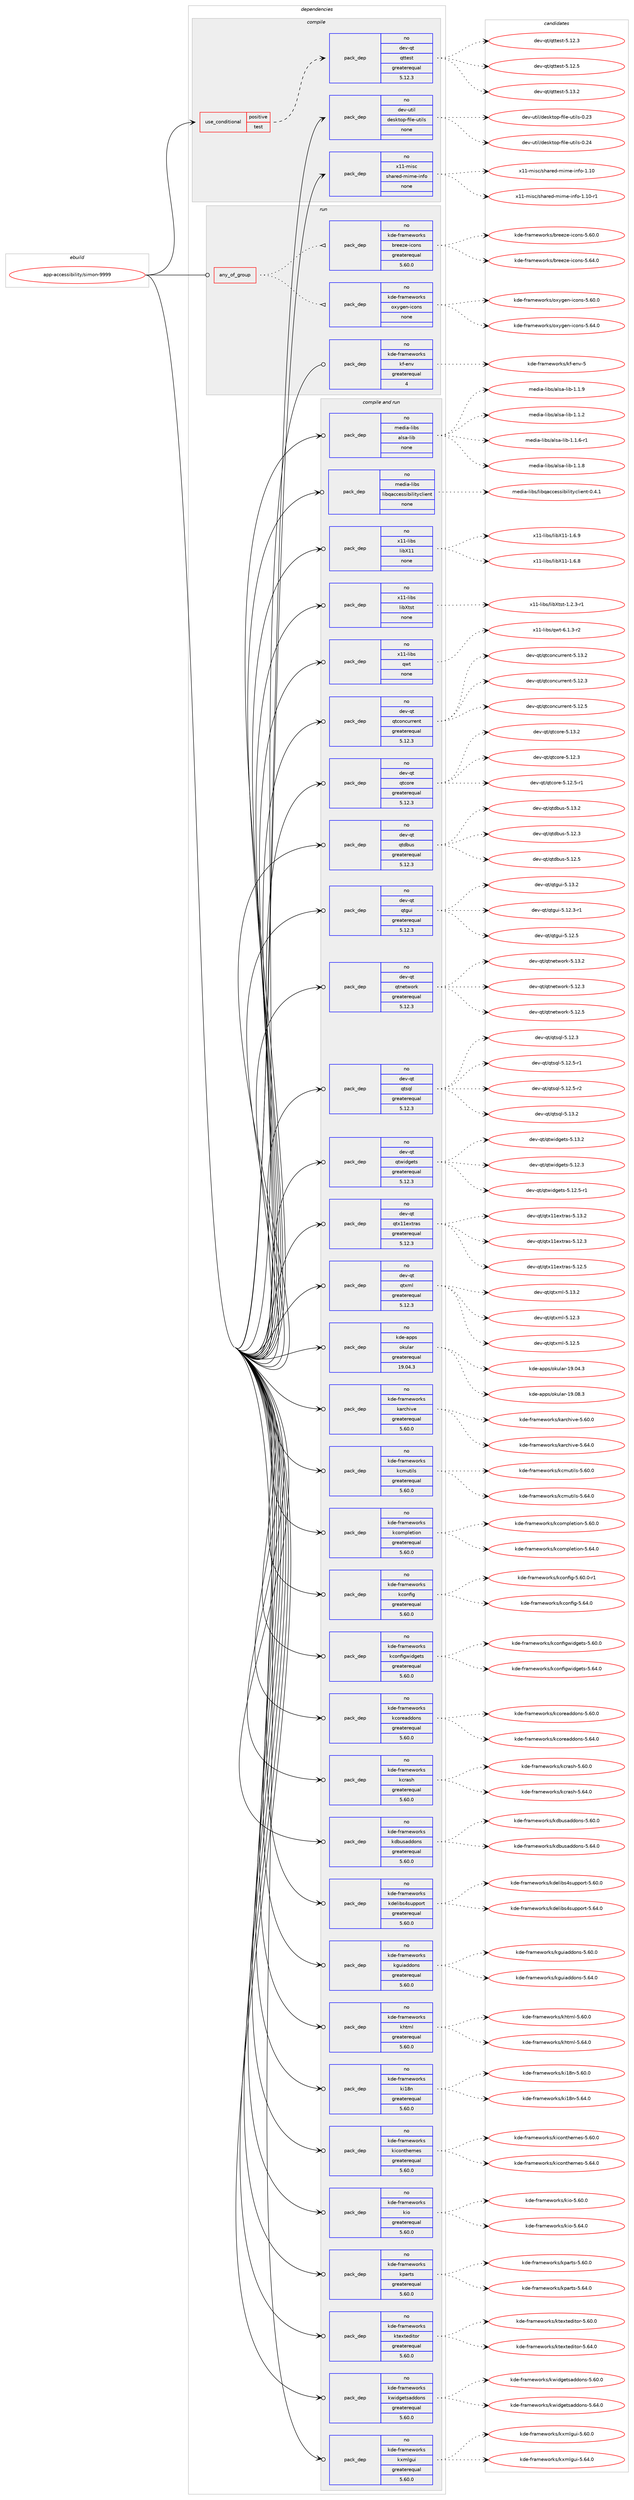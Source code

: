 digraph prolog {

# *************
# Graph options
# *************

newrank=true;
concentrate=true;
compound=true;
graph [rankdir=LR,fontname=Helvetica,fontsize=10,ranksep=1.5];#, ranksep=2.5, nodesep=0.2];
edge  [arrowhead=vee];
node  [fontname=Helvetica,fontsize=10];

# **********
# The ebuild
# **********

subgraph cluster_leftcol {
color=gray;
rank=same;
label=<<i>ebuild</i>>;
id [label="app-accessibility/simon-9999", color=red, width=4, href="../app-accessibility/simon-9999.svg"];
}

# ****************
# The dependencies
# ****************

subgraph cluster_midcol {
color=gray;
label=<<i>dependencies</i>>;
subgraph cluster_compile {
fillcolor="#eeeeee";
style=filled;
label=<<i>compile</i>>;
subgraph cond110609 {
dependency464944 [label=<<TABLE BORDER="0" CELLBORDER="1" CELLSPACING="0" CELLPADDING="4"><TR><TD ROWSPAN="3" CELLPADDING="10">use_conditional</TD></TR><TR><TD>positive</TD></TR><TR><TD>test</TD></TR></TABLE>>, shape=none, color=red];
subgraph pack345883 {
dependency464945 [label=<<TABLE BORDER="0" CELLBORDER="1" CELLSPACING="0" CELLPADDING="4" WIDTH="220"><TR><TD ROWSPAN="6" CELLPADDING="30">pack_dep</TD></TR><TR><TD WIDTH="110">no</TD></TR><TR><TD>dev-qt</TD></TR><TR><TD>qttest</TD></TR><TR><TD>greaterequal</TD></TR><TR><TD>5.12.3</TD></TR></TABLE>>, shape=none, color=blue];
}
dependency464944:e -> dependency464945:w [weight=20,style="dashed",arrowhead="vee"];
}
id:e -> dependency464944:w [weight=20,style="solid",arrowhead="vee"];
subgraph pack345884 {
dependency464946 [label=<<TABLE BORDER="0" CELLBORDER="1" CELLSPACING="0" CELLPADDING="4" WIDTH="220"><TR><TD ROWSPAN="6" CELLPADDING="30">pack_dep</TD></TR><TR><TD WIDTH="110">no</TD></TR><TR><TD>dev-util</TD></TR><TR><TD>desktop-file-utils</TD></TR><TR><TD>none</TD></TR><TR><TD></TD></TR></TABLE>>, shape=none, color=blue];
}
id:e -> dependency464946:w [weight=20,style="solid",arrowhead="vee"];
subgraph pack345885 {
dependency464947 [label=<<TABLE BORDER="0" CELLBORDER="1" CELLSPACING="0" CELLPADDING="4" WIDTH="220"><TR><TD ROWSPAN="6" CELLPADDING="30">pack_dep</TD></TR><TR><TD WIDTH="110">no</TD></TR><TR><TD>x11-misc</TD></TR><TR><TD>shared-mime-info</TD></TR><TR><TD>none</TD></TR><TR><TD></TD></TR></TABLE>>, shape=none, color=blue];
}
id:e -> dependency464947:w [weight=20,style="solid",arrowhead="vee"];
}
subgraph cluster_compileandrun {
fillcolor="#eeeeee";
style=filled;
label=<<i>compile and run</i>>;
subgraph pack345886 {
dependency464948 [label=<<TABLE BORDER="0" CELLBORDER="1" CELLSPACING="0" CELLPADDING="4" WIDTH="220"><TR><TD ROWSPAN="6" CELLPADDING="30">pack_dep</TD></TR><TR><TD WIDTH="110">no</TD></TR><TR><TD>dev-qt</TD></TR><TR><TD>qtconcurrent</TD></TR><TR><TD>greaterequal</TD></TR><TR><TD>5.12.3</TD></TR></TABLE>>, shape=none, color=blue];
}
id:e -> dependency464948:w [weight=20,style="solid",arrowhead="odotvee"];
subgraph pack345887 {
dependency464949 [label=<<TABLE BORDER="0" CELLBORDER="1" CELLSPACING="0" CELLPADDING="4" WIDTH="220"><TR><TD ROWSPAN="6" CELLPADDING="30">pack_dep</TD></TR><TR><TD WIDTH="110">no</TD></TR><TR><TD>dev-qt</TD></TR><TR><TD>qtcore</TD></TR><TR><TD>greaterequal</TD></TR><TR><TD>5.12.3</TD></TR></TABLE>>, shape=none, color=blue];
}
id:e -> dependency464949:w [weight=20,style="solid",arrowhead="odotvee"];
subgraph pack345888 {
dependency464950 [label=<<TABLE BORDER="0" CELLBORDER="1" CELLSPACING="0" CELLPADDING="4" WIDTH="220"><TR><TD ROWSPAN="6" CELLPADDING="30">pack_dep</TD></TR><TR><TD WIDTH="110">no</TD></TR><TR><TD>dev-qt</TD></TR><TR><TD>qtdbus</TD></TR><TR><TD>greaterequal</TD></TR><TR><TD>5.12.3</TD></TR></TABLE>>, shape=none, color=blue];
}
id:e -> dependency464950:w [weight=20,style="solid",arrowhead="odotvee"];
subgraph pack345889 {
dependency464951 [label=<<TABLE BORDER="0" CELLBORDER="1" CELLSPACING="0" CELLPADDING="4" WIDTH="220"><TR><TD ROWSPAN="6" CELLPADDING="30">pack_dep</TD></TR><TR><TD WIDTH="110">no</TD></TR><TR><TD>dev-qt</TD></TR><TR><TD>qtgui</TD></TR><TR><TD>greaterequal</TD></TR><TR><TD>5.12.3</TD></TR></TABLE>>, shape=none, color=blue];
}
id:e -> dependency464951:w [weight=20,style="solid",arrowhead="odotvee"];
subgraph pack345890 {
dependency464952 [label=<<TABLE BORDER="0" CELLBORDER="1" CELLSPACING="0" CELLPADDING="4" WIDTH="220"><TR><TD ROWSPAN="6" CELLPADDING="30">pack_dep</TD></TR><TR><TD WIDTH="110">no</TD></TR><TR><TD>dev-qt</TD></TR><TR><TD>qtnetwork</TD></TR><TR><TD>greaterequal</TD></TR><TR><TD>5.12.3</TD></TR></TABLE>>, shape=none, color=blue];
}
id:e -> dependency464952:w [weight=20,style="solid",arrowhead="odotvee"];
subgraph pack345891 {
dependency464953 [label=<<TABLE BORDER="0" CELLBORDER="1" CELLSPACING="0" CELLPADDING="4" WIDTH="220"><TR><TD ROWSPAN="6" CELLPADDING="30">pack_dep</TD></TR><TR><TD WIDTH="110">no</TD></TR><TR><TD>dev-qt</TD></TR><TR><TD>qtsql</TD></TR><TR><TD>greaterequal</TD></TR><TR><TD>5.12.3</TD></TR></TABLE>>, shape=none, color=blue];
}
id:e -> dependency464953:w [weight=20,style="solid",arrowhead="odotvee"];
subgraph pack345892 {
dependency464954 [label=<<TABLE BORDER="0" CELLBORDER="1" CELLSPACING="0" CELLPADDING="4" WIDTH="220"><TR><TD ROWSPAN="6" CELLPADDING="30">pack_dep</TD></TR><TR><TD WIDTH="110">no</TD></TR><TR><TD>dev-qt</TD></TR><TR><TD>qtwidgets</TD></TR><TR><TD>greaterequal</TD></TR><TR><TD>5.12.3</TD></TR></TABLE>>, shape=none, color=blue];
}
id:e -> dependency464954:w [weight=20,style="solid",arrowhead="odotvee"];
subgraph pack345893 {
dependency464955 [label=<<TABLE BORDER="0" CELLBORDER="1" CELLSPACING="0" CELLPADDING="4" WIDTH="220"><TR><TD ROWSPAN="6" CELLPADDING="30">pack_dep</TD></TR><TR><TD WIDTH="110">no</TD></TR><TR><TD>dev-qt</TD></TR><TR><TD>qtx11extras</TD></TR><TR><TD>greaterequal</TD></TR><TR><TD>5.12.3</TD></TR></TABLE>>, shape=none, color=blue];
}
id:e -> dependency464955:w [weight=20,style="solid",arrowhead="odotvee"];
subgraph pack345894 {
dependency464956 [label=<<TABLE BORDER="0" CELLBORDER="1" CELLSPACING="0" CELLPADDING="4" WIDTH="220"><TR><TD ROWSPAN="6" CELLPADDING="30">pack_dep</TD></TR><TR><TD WIDTH="110">no</TD></TR><TR><TD>dev-qt</TD></TR><TR><TD>qtxml</TD></TR><TR><TD>greaterequal</TD></TR><TR><TD>5.12.3</TD></TR></TABLE>>, shape=none, color=blue];
}
id:e -> dependency464956:w [weight=20,style="solid",arrowhead="odotvee"];
subgraph pack345895 {
dependency464957 [label=<<TABLE BORDER="0" CELLBORDER="1" CELLSPACING="0" CELLPADDING="4" WIDTH="220"><TR><TD ROWSPAN="6" CELLPADDING="30">pack_dep</TD></TR><TR><TD WIDTH="110">no</TD></TR><TR><TD>kde-apps</TD></TR><TR><TD>okular</TD></TR><TR><TD>greaterequal</TD></TR><TR><TD>19.04.3</TD></TR></TABLE>>, shape=none, color=blue];
}
id:e -> dependency464957:w [weight=20,style="solid",arrowhead="odotvee"];
subgraph pack345896 {
dependency464958 [label=<<TABLE BORDER="0" CELLBORDER="1" CELLSPACING="0" CELLPADDING="4" WIDTH="220"><TR><TD ROWSPAN="6" CELLPADDING="30">pack_dep</TD></TR><TR><TD WIDTH="110">no</TD></TR><TR><TD>kde-frameworks</TD></TR><TR><TD>karchive</TD></TR><TR><TD>greaterequal</TD></TR><TR><TD>5.60.0</TD></TR></TABLE>>, shape=none, color=blue];
}
id:e -> dependency464958:w [weight=20,style="solid",arrowhead="odotvee"];
subgraph pack345897 {
dependency464959 [label=<<TABLE BORDER="0" CELLBORDER="1" CELLSPACING="0" CELLPADDING="4" WIDTH="220"><TR><TD ROWSPAN="6" CELLPADDING="30">pack_dep</TD></TR><TR><TD WIDTH="110">no</TD></TR><TR><TD>kde-frameworks</TD></TR><TR><TD>kcmutils</TD></TR><TR><TD>greaterequal</TD></TR><TR><TD>5.60.0</TD></TR></TABLE>>, shape=none, color=blue];
}
id:e -> dependency464959:w [weight=20,style="solid",arrowhead="odotvee"];
subgraph pack345898 {
dependency464960 [label=<<TABLE BORDER="0" CELLBORDER="1" CELLSPACING="0" CELLPADDING="4" WIDTH="220"><TR><TD ROWSPAN="6" CELLPADDING="30">pack_dep</TD></TR><TR><TD WIDTH="110">no</TD></TR><TR><TD>kde-frameworks</TD></TR><TR><TD>kcompletion</TD></TR><TR><TD>greaterequal</TD></TR><TR><TD>5.60.0</TD></TR></TABLE>>, shape=none, color=blue];
}
id:e -> dependency464960:w [weight=20,style="solid",arrowhead="odotvee"];
subgraph pack345899 {
dependency464961 [label=<<TABLE BORDER="0" CELLBORDER="1" CELLSPACING="0" CELLPADDING="4" WIDTH="220"><TR><TD ROWSPAN="6" CELLPADDING="30">pack_dep</TD></TR><TR><TD WIDTH="110">no</TD></TR><TR><TD>kde-frameworks</TD></TR><TR><TD>kconfig</TD></TR><TR><TD>greaterequal</TD></TR><TR><TD>5.60.0</TD></TR></TABLE>>, shape=none, color=blue];
}
id:e -> dependency464961:w [weight=20,style="solid",arrowhead="odotvee"];
subgraph pack345900 {
dependency464962 [label=<<TABLE BORDER="0" CELLBORDER="1" CELLSPACING="0" CELLPADDING="4" WIDTH="220"><TR><TD ROWSPAN="6" CELLPADDING="30">pack_dep</TD></TR><TR><TD WIDTH="110">no</TD></TR><TR><TD>kde-frameworks</TD></TR><TR><TD>kconfigwidgets</TD></TR><TR><TD>greaterequal</TD></TR><TR><TD>5.60.0</TD></TR></TABLE>>, shape=none, color=blue];
}
id:e -> dependency464962:w [weight=20,style="solid",arrowhead="odotvee"];
subgraph pack345901 {
dependency464963 [label=<<TABLE BORDER="0" CELLBORDER="1" CELLSPACING="0" CELLPADDING="4" WIDTH="220"><TR><TD ROWSPAN="6" CELLPADDING="30">pack_dep</TD></TR><TR><TD WIDTH="110">no</TD></TR><TR><TD>kde-frameworks</TD></TR><TR><TD>kcoreaddons</TD></TR><TR><TD>greaterequal</TD></TR><TR><TD>5.60.0</TD></TR></TABLE>>, shape=none, color=blue];
}
id:e -> dependency464963:w [weight=20,style="solid",arrowhead="odotvee"];
subgraph pack345902 {
dependency464964 [label=<<TABLE BORDER="0" CELLBORDER="1" CELLSPACING="0" CELLPADDING="4" WIDTH="220"><TR><TD ROWSPAN="6" CELLPADDING="30">pack_dep</TD></TR><TR><TD WIDTH="110">no</TD></TR><TR><TD>kde-frameworks</TD></TR><TR><TD>kcrash</TD></TR><TR><TD>greaterequal</TD></TR><TR><TD>5.60.0</TD></TR></TABLE>>, shape=none, color=blue];
}
id:e -> dependency464964:w [weight=20,style="solid",arrowhead="odotvee"];
subgraph pack345903 {
dependency464965 [label=<<TABLE BORDER="0" CELLBORDER="1" CELLSPACING="0" CELLPADDING="4" WIDTH="220"><TR><TD ROWSPAN="6" CELLPADDING="30">pack_dep</TD></TR><TR><TD WIDTH="110">no</TD></TR><TR><TD>kde-frameworks</TD></TR><TR><TD>kdbusaddons</TD></TR><TR><TD>greaterequal</TD></TR><TR><TD>5.60.0</TD></TR></TABLE>>, shape=none, color=blue];
}
id:e -> dependency464965:w [weight=20,style="solid",arrowhead="odotvee"];
subgraph pack345904 {
dependency464966 [label=<<TABLE BORDER="0" CELLBORDER="1" CELLSPACING="0" CELLPADDING="4" WIDTH="220"><TR><TD ROWSPAN="6" CELLPADDING="30">pack_dep</TD></TR><TR><TD WIDTH="110">no</TD></TR><TR><TD>kde-frameworks</TD></TR><TR><TD>kdelibs4support</TD></TR><TR><TD>greaterequal</TD></TR><TR><TD>5.60.0</TD></TR></TABLE>>, shape=none, color=blue];
}
id:e -> dependency464966:w [weight=20,style="solid",arrowhead="odotvee"];
subgraph pack345905 {
dependency464967 [label=<<TABLE BORDER="0" CELLBORDER="1" CELLSPACING="0" CELLPADDING="4" WIDTH="220"><TR><TD ROWSPAN="6" CELLPADDING="30">pack_dep</TD></TR><TR><TD WIDTH="110">no</TD></TR><TR><TD>kde-frameworks</TD></TR><TR><TD>kguiaddons</TD></TR><TR><TD>greaterequal</TD></TR><TR><TD>5.60.0</TD></TR></TABLE>>, shape=none, color=blue];
}
id:e -> dependency464967:w [weight=20,style="solid",arrowhead="odotvee"];
subgraph pack345906 {
dependency464968 [label=<<TABLE BORDER="0" CELLBORDER="1" CELLSPACING="0" CELLPADDING="4" WIDTH="220"><TR><TD ROWSPAN="6" CELLPADDING="30">pack_dep</TD></TR><TR><TD WIDTH="110">no</TD></TR><TR><TD>kde-frameworks</TD></TR><TR><TD>khtml</TD></TR><TR><TD>greaterequal</TD></TR><TR><TD>5.60.0</TD></TR></TABLE>>, shape=none, color=blue];
}
id:e -> dependency464968:w [weight=20,style="solid",arrowhead="odotvee"];
subgraph pack345907 {
dependency464969 [label=<<TABLE BORDER="0" CELLBORDER="1" CELLSPACING="0" CELLPADDING="4" WIDTH="220"><TR><TD ROWSPAN="6" CELLPADDING="30">pack_dep</TD></TR><TR><TD WIDTH="110">no</TD></TR><TR><TD>kde-frameworks</TD></TR><TR><TD>ki18n</TD></TR><TR><TD>greaterequal</TD></TR><TR><TD>5.60.0</TD></TR></TABLE>>, shape=none, color=blue];
}
id:e -> dependency464969:w [weight=20,style="solid",arrowhead="odotvee"];
subgraph pack345908 {
dependency464970 [label=<<TABLE BORDER="0" CELLBORDER="1" CELLSPACING="0" CELLPADDING="4" WIDTH="220"><TR><TD ROWSPAN="6" CELLPADDING="30">pack_dep</TD></TR><TR><TD WIDTH="110">no</TD></TR><TR><TD>kde-frameworks</TD></TR><TR><TD>kiconthemes</TD></TR><TR><TD>greaterequal</TD></TR><TR><TD>5.60.0</TD></TR></TABLE>>, shape=none, color=blue];
}
id:e -> dependency464970:w [weight=20,style="solid",arrowhead="odotvee"];
subgraph pack345909 {
dependency464971 [label=<<TABLE BORDER="0" CELLBORDER="1" CELLSPACING="0" CELLPADDING="4" WIDTH="220"><TR><TD ROWSPAN="6" CELLPADDING="30">pack_dep</TD></TR><TR><TD WIDTH="110">no</TD></TR><TR><TD>kde-frameworks</TD></TR><TR><TD>kio</TD></TR><TR><TD>greaterequal</TD></TR><TR><TD>5.60.0</TD></TR></TABLE>>, shape=none, color=blue];
}
id:e -> dependency464971:w [weight=20,style="solid",arrowhead="odotvee"];
subgraph pack345910 {
dependency464972 [label=<<TABLE BORDER="0" CELLBORDER="1" CELLSPACING="0" CELLPADDING="4" WIDTH="220"><TR><TD ROWSPAN="6" CELLPADDING="30">pack_dep</TD></TR><TR><TD WIDTH="110">no</TD></TR><TR><TD>kde-frameworks</TD></TR><TR><TD>kparts</TD></TR><TR><TD>greaterequal</TD></TR><TR><TD>5.60.0</TD></TR></TABLE>>, shape=none, color=blue];
}
id:e -> dependency464972:w [weight=20,style="solid",arrowhead="odotvee"];
subgraph pack345911 {
dependency464973 [label=<<TABLE BORDER="0" CELLBORDER="1" CELLSPACING="0" CELLPADDING="4" WIDTH="220"><TR><TD ROWSPAN="6" CELLPADDING="30">pack_dep</TD></TR><TR><TD WIDTH="110">no</TD></TR><TR><TD>kde-frameworks</TD></TR><TR><TD>ktexteditor</TD></TR><TR><TD>greaterequal</TD></TR><TR><TD>5.60.0</TD></TR></TABLE>>, shape=none, color=blue];
}
id:e -> dependency464973:w [weight=20,style="solid",arrowhead="odotvee"];
subgraph pack345912 {
dependency464974 [label=<<TABLE BORDER="0" CELLBORDER="1" CELLSPACING="0" CELLPADDING="4" WIDTH="220"><TR><TD ROWSPAN="6" CELLPADDING="30">pack_dep</TD></TR><TR><TD WIDTH="110">no</TD></TR><TR><TD>kde-frameworks</TD></TR><TR><TD>kwidgetsaddons</TD></TR><TR><TD>greaterequal</TD></TR><TR><TD>5.60.0</TD></TR></TABLE>>, shape=none, color=blue];
}
id:e -> dependency464974:w [weight=20,style="solid",arrowhead="odotvee"];
subgraph pack345913 {
dependency464975 [label=<<TABLE BORDER="0" CELLBORDER="1" CELLSPACING="0" CELLPADDING="4" WIDTH="220"><TR><TD ROWSPAN="6" CELLPADDING="30">pack_dep</TD></TR><TR><TD WIDTH="110">no</TD></TR><TR><TD>kde-frameworks</TD></TR><TR><TD>kxmlgui</TD></TR><TR><TD>greaterequal</TD></TR><TR><TD>5.60.0</TD></TR></TABLE>>, shape=none, color=blue];
}
id:e -> dependency464975:w [weight=20,style="solid",arrowhead="odotvee"];
subgraph pack345914 {
dependency464976 [label=<<TABLE BORDER="0" CELLBORDER="1" CELLSPACING="0" CELLPADDING="4" WIDTH="220"><TR><TD ROWSPAN="6" CELLPADDING="30">pack_dep</TD></TR><TR><TD WIDTH="110">no</TD></TR><TR><TD>media-libs</TD></TR><TR><TD>alsa-lib</TD></TR><TR><TD>none</TD></TR><TR><TD></TD></TR></TABLE>>, shape=none, color=blue];
}
id:e -> dependency464976:w [weight=20,style="solid",arrowhead="odotvee"];
subgraph pack345915 {
dependency464977 [label=<<TABLE BORDER="0" CELLBORDER="1" CELLSPACING="0" CELLPADDING="4" WIDTH="220"><TR><TD ROWSPAN="6" CELLPADDING="30">pack_dep</TD></TR><TR><TD WIDTH="110">no</TD></TR><TR><TD>media-libs</TD></TR><TR><TD>libqaccessibilityclient</TD></TR><TR><TD>none</TD></TR><TR><TD></TD></TR></TABLE>>, shape=none, color=blue];
}
id:e -> dependency464977:w [weight=20,style="solid",arrowhead="odotvee"];
subgraph pack345916 {
dependency464978 [label=<<TABLE BORDER="0" CELLBORDER="1" CELLSPACING="0" CELLPADDING="4" WIDTH="220"><TR><TD ROWSPAN="6" CELLPADDING="30">pack_dep</TD></TR><TR><TD WIDTH="110">no</TD></TR><TR><TD>x11-libs</TD></TR><TR><TD>libX11</TD></TR><TR><TD>none</TD></TR><TR><TD></TD></TR></TABLE>>, shape=none, color=blue];
}
id:e -> dependency464978:w [weight=20,style="solid",arrowhead="odotvee"];
subgraph pack345917 {
dependency464979 [label=<<TABLE BORDER="0" CELLBORDER="1" CELLSPACING="0" CELLPADDING="4" WIDTH="220"><TR><TD ROWSPAN="6" CELLPADDING="30">pack_dep</TD></TR><TR><TD WIDTH="110">no</TD></TR><TR><TD>x11-libs</TD></TR><TR><TD>libXtst</TD></TR><TR><TD>none</TD></TR><TR><TD></TD></TR></TABLE>>, shape=none, color=blue];
}
id:e -> dependency464979:w [weight=20,style="solid",arrowhead="odotvee"];
subgraph pack345918 {
dependency464980 [label=<<TABLE BORDER="0" CELLBORDER="1" CELLSPACING="0" CELLPADDING="4" WIDTH="220"><TR><TD ROWSPAN="6" CELLPADDING="30">pack_dep</TD></TR><TR><TD WIDTH="110">no</TD></TR><TR><TD>x11-libs</TD></TR><TR><TD>qwt</TD></TR><TR><TD>none</TD></TR><TR><TD></TD></TR></TABLE>>, shape=none, color=blue];
}
id:e -> dependency464980:w [weight=20,style="solid",arrowhead="odotvee"];
}
subgraph cluster_run {
fillcolor="#eeeeee";
style=filled;
label=<<i>run</i>>;
subgraph any8154 {
dependency464981 [label=<<TABLE BORDER="0" CELLBORDER="1" CELLSPACING="0" CELLPADDING="4"><TR><TD CELLPADDING="10">any_of_group</TD></TR></TABLE>>, shape=none, color=red];subgraph pack345919 {
dependency464982 [label=<<TABLE BORDER="0" CELLBORDER="1" CELLSPACING="0" CELLPADDING="4" WIDTH="220"><TR><TD ROWSPAN="6" CELLPADDING="30">pack_dep</TD></TR><TR><TD WIDTH="110">no</TD></TR><TR><TD>kde-frameworks</TD></TR><TR><TD>breeze-icons</TD></TR><TR><TD>greaterequal</TD></TR><TR><TD>5.60.0</TD></TR></TABLE>>, shape=none, color=blue];
}
dependency464981:e -> dependency464982:w [weight=20,style="dotted",arrowhead="oinv"];
subgraph pack345920 {
dependency464983 [label=<<TABLE BORDER="0" CELLBORDER="1" CELLSPACING="0" CELLPADDING="4" WIDTH="220"><TR><TD ROWSPAN="6" CELLPADDING="30">pack_dep</TD></TR><TR><TD WIDTH="110">no</TD></TR><TR><TD>kde-frameworks</TD></TR><TR><TD>oxygen-icons</TD></TR><TR><TD>none</TD></TR><TR><TD></TD></TR></TABLE>>, shape=none, color=blue];
}
dependency464981:e -> dependency464983:w [weight=20,style="dotted",arrowhead="oinv"];
}
id:e -> dependency464981:w [weight=20,style="solid",arrowhead="odot"];
subgraph pack345921 {
dependency464984 [label=<<TABLE BORDER="0" CELLBORDER="1" CELLSPACING="0" CELLPADDING="4" WIDTH="220"><TR><TD ROWSPAN="6" CELLPADDING="30">pack_dep</TD></TR><TR><TD WIDTH="110">no</TD></TR><TR><TD>kde-frameworks</TD></TR><TR><TD>kf-env</TD></TR><TR><TD>greaterequal</TD></TR><TR><TD>4</TD></TR></TABLE>>, shape=none, color=blue];
}
id:e -> dependency464984:w [weight=20,style="solid",arrowhead="odot"];
}
}

# **************
# The candidates
# **************

subgraph cluster_choices {
rank=same;
color=gray;
label=<<i>candidates</i>>;

subgraph choice345883 {
color=black;
nodesep=1;
choice100101118451131164711311611610111511645534649504651 [label="dev-qt/qttest-5.12.3", color=red, width=4,href="../dev-qt/qttest-5.12.3.svg"];
choice100101118451131164711311611610111511645534649504653 [label="dev-qt/qttest-5.12.5", color=red, width=4,href="../dev-qt/qttest-5.12.5.svg"];
choice100101118451131164711311611610111511645534649514650 [label="dev-qt/qttest-5.13.2", color=red, width=4,href="../dev-qt/qttest-5.13.2.svg"];
dependency464945:e -> choice100101118451131164711311611610111511645534649504651:w [style=dotted,weight="100"];
dependency464945:e -> choice100101118451131164711311611610111511645534649504653:w [style=dotted,weight="100"];
dependency464945:e -> choice100101118451131164711311611610111511645534649514650:w [style=dotted,weight="100"];
}
subgraph choice345884 {
color=black;
nodesep=1;
choice100101118451171161051084710010111510711611111245102105108101451171161051081154548465051 [label="dev-util/desktop-file-utils-0.23", color=red, width=4,href="../dev-util/desktop-file-utils-0.23.svg"];
choice100101118451171161051084710010111510711611111245102105108101451171161051081154548465052 [label="dev-util/desktop-file-utils-0.24", color=red, width=4,href="../dev-util/desktop-file-utils-0.24.svg"];
dependency464946:e -> choice100101118451171161051084710010111510711611111245102105108101451171161051081154548465051:w [style=dotted,weight="100"];
dependency464946:e -> choice100101118451171161051084710010111510711611111245102105108101451171161051081154548465052:w [style=dotted,weight="100"];
}
subgraph choice345885 {
color=black;
nodesep=1;
choice12049494510910511599471151049711410110045109105109101451051101021114549464948 [label="x11-misc/shared-mime-info-1.10", color=red, width=4,href="../x11-misc/shared-mime-info-1.10.svg"];
choice120494945109105115994711510497114101100451091051091014510511010211145494649484511449 [label="x11-misc/shared-mime-info-1.10-r1", color=red, width=4,href="../x11-misc/shared-mime-info-1.10-r1.svg"];
dependency464947:e -> choice12049494510910511599471151049711410110045109105109101451051101021114549464948:w [style=dotted,weight="100"];
dependency464947:e -> choice120494945109105115994711510497114101100451091051091014510511010211145494649484511449:w [style=dotted,weight="100"];
}
subgraph choice345886 {
color=black;
nodesep=1;
choice1001011184511311647113116991111109911711411410111011645534649504651 [label="dev-qt/qtconcurrent-5.12.3", color=red, width=4,href="../dev-qt/qtconcurrent-5.12.3.svg"];
choice1001011184511311647113116991111109911711411410111011645534649504653 [label="dev-qt/qtconcurrent-5.12.5", color=red, width=4,href="../dev-qt/qtconcurrent-5.12.5.svg"];
choice1001011184511311647113116991111109911711411410111011645534649514650 [label="dev-qt/qtconcurrent-5.13.2", color=red, width=4,href="../dev-qt/qtconcurrent-5.13.2.svg"];
dependency464948:e -> choice1001011184511311647113116991111109911711411410111011645534649504651:w [style=dotted,weight="100"];
dependency464948:e -> choice1001011184511311647113116991111109911711411410111011645534649504653:w [style=dotted,weight="100"];
dependency464948:e -> choice1001011184511311647113116991111109911711411410111011645534649514650:w [style=dotted,weight="100"];
}
subgraph choice345887 {
color=black;
nodesep=1;
choice10010111845113116471131169911111410145534649504651 [label="dev-qt/qtcore-5.12.3", color=red, width=4,href="../dev-qt/qtcore-5.12.3.svg"];
choice100101118451131164711311699111114101455346495046534511449 [label="dev-qt/qtcore-5.12.5-r1", color=red, width=4,href="../dev-qt/qtcore-5.12.5-r1.svg"];
choice10010111845113116471131169911111410145534649514650 [label="dev-qt/qtcore-5.13.2", color=red, width=4,href="../dev-qt/qtcore-5.13.2.svg"];
dependency464949:e -> choice10010111845113116471131169911111410145534649504651:w [style=dotted,weight="100"];
dependency464949:e -> choice100101118451131164711311699111114101455346495046534511449:w [style=dotted,weight="100"];
dependency464949:e -> choice10010111845113116471131169911111410145534649514650:w [style=dotted,weight="100"];
}
subgraph choice345888 {
color=black;
nodesep=1;
choice10010111845113116471131161009811711545534649504651 [label="dev-qt/qtdbus-5.12.3", color=red, width=4,href="../dev-qt/qtdbus-5.12.3.svg"];
choice10010111845113116471131161009811711545534649504653 [label="dev-qt/qtdbus-5.12.5", color=red, width=4,href="../dev-qt/qtdbus-5.12.5.svg"];
choice10010111845113116471131161009811711545534649514650 [label="dev-qt/qtdbus-5.13.2", color=red, width=4,href="../dev-qt/qtdbus-5.13.2.svg"];
dependency464950:e -> choice10010111845113116471131161009811711545534649504651:w [style=dotted,weight="100"];
dependency464950:e -> choice10010111845113116471131161009811711545534649504653:w [style=dotted,weight="100"];
dependency464950:e -> choice10010111845113116471131161009811711545534649514650:w [style=dotted,weight="100"];
}
subgraph choice345889 {
color=black;
nodesep=1;
choice1001011184511311647113116103117105455346495046514511449 [label="dev-qt/qtgui-5.12.3-r1", color=red, width=4,href="../dev-qt/qtgui-5.12.3-r1.svg"];
choice100101118451131164711311610311710545534649504653 [label="dev-qt/qtgui-5.12.5", color=red, width=4,href="../dev-qt/qtgui-5.12.5.svg"];
choice100101118451131164711311610311710545534649514650 [label="dev-qt/qtgui-5.13.2", color=red, width=4,href="../dev-qt/qtgui-5.13.2.svg"];
dependency464951:e -> choice1001011184511311647113116103117105455346495046514511449:w [style=dotted,weight="100"];
dependency464951:e -> choice100101118451131164711311610311710545534649504653:w [style=dotted,weight="100"];
dependency464951:e -> choice100101118451131164711311610311710545534649514650:w [style=dotted,weight="100"];
}
subgraph choice345890 {
color=black;
nodesep=1;
choice100101118451131164711311611010111611911111410745534649504651 [label="dev-qt/qtnetwork-5.12.3", color=red, width=4,href="../dev-qt/qtnetwork-5.12.3.svg"];
choice100101118451131164711311611010111611911111410745534649504653 [label="dev-qt/qtnetwork-5.12.5", color=red, width=4,href="../dev-qt/qtnetwork-5.12.5.svg"];
choice100101118451131164711311611010111611911111410745534649514650 [label="dev-qt/qtnetwork-5.13.2", color=red, width=4,href="../dev-qt/qtnetwork-5.13.2.svg"];
dependency464952:e -> choice100101118451131164711311611010111611911111410745534649504651:w [style=dotted,weight="100"];
dependency464952:e -> choice100101118451131164711311611010111611911111410745534649504653:w [style=dotted,weight="100"];
dependency464952:e -> choice100101118451131164711311611010111611911111410745534649514650:w [style=dotted,weight="100"];
}
subgraph choice345891 {
color=black;
nodesep=1;
choice100101118451131164711311611511310845534649504651 [label="dev-qt/qtsql-5.12.3", color=red, width=4,href="../dev-qt/qtsql-5.12.3.svg"];
choice1001011184511311647113116115113108455346495046534511449 [label="dev-qt/qtsql-5.12.5-r1", color=red, width=4,href="../dev-qt/qtsql-5.12.5-r1.svg"];
choice1001011184511311647113116115113108455346495046534511450 [label="dev-qt/qtsql-5.12.5-r2", color=red, width=4,href="../dev-qt/qtsql-5.12.5-r2.svg"];
choice100101118451131164711311611511310845534649514650 [label="dev-qt/qtsql-5.13.2", color=red, width=4,href="../dev-qt/qtsql-5.13.2.svg"];
dependency464953:e -> choice100101118451131164711311611511310845534649504651:w [style=dotted,weight="100"];
dependency464953:e -> choice1001011184511311647113116115113108455346495046534511449:w [style=dotted,weight="100"];
dependency464953:e -> choice1001011184511311647113116115113108455346495046534511450:w [style=dotted,weight="100"];
dependency464953:e -> choice100101118451131164711311611511310845534649514650:w [style=dotted,weight="100"];
}
subgraph choice345892 {
color=black;
nodesep=1;
choice100101118451131164711311611910510010310111611545534649504651 [label="dev-qt/qtwidgets-5.12.3", color=red, width=4,href="../dev-qt/qtwidgets-5.12.3.svg"];
choice1001011184511311647113116119105100103101116115455346495046534511449 [label="dev-qt/qtwidgets-5.12.5-r1", color=red, width=4,href="../dev-qt/qtwidgets-5.12.5-r1.svg"];
choice100101118451131164711311611910510010310111611545534649514650 [label="dev-qt/qtwidgets-5.13.2", color=red, width=4,href="../dev-qt/qtwidgets-5.13.2.svg"];
dependency464954:e -> choice100101118451131164711311611910510010310111611545534649504651:w [style=dotted,weight="100"];
dependency464954:e -> choice1001011184511311647113116119105100103101116115455346495046534511449:w [style=dotted,weight="100"];
dependency464954:e -> choice100101118451131164711311611910510010310111611545534649514650:w [style=dotted,weight="100"];
}
subgraph choice345893 {
color=black;
nodesep=1;
choice100101118451131164711311612049491011201161149711545534649504651 [label="dev-qt/qtx11extras-5.12.3", color=red, width=4,href="../dev-qt/qtx11extras-5.12.3.svg"];
choice100101118451131164711311612049491011201161149711545534649504653 [label="dev-qt/qtx11extras-5.12.5", color=red, width=4,href="../dev-qt/qtx11extras-5.12.5.svg"];
choice100101118451131164711311612049491011201161149711545534649514650 [label="dev-qt/qtx11extras-5.13.2", color=red, width=4,href="../dev-qt/qtx11extras-5.13.2.svg"];
dependency464955:e -> choice100101118451131164711311612049491011201161149711545534649504651:w [style=dotted,weight="100"];
dependency464955:e -> choice100101118451131164711311612049491011201161149711545534649504653:w [style=dotted,weight="100"];
dependency464955:e -> choice100101118451131164711311612049491011201161149711545534649514650:w [style=dotted,weight="100"];
}
subgraph choice345894 {
color=black;
nodesep=1;
choice100101118451131164711311612010910845534649504651 [label="dev-qt/qtxml-5.12.3", color=red, width=4,href="../dev-qt/qtxml-5.12.3.svg"];
choice100101118451131164711311612010910845534649504653 [label="dev-qt/qtxml-5.12.5", color=red, width=4,href="../dev-qt/qtxml-5.12.5.svg"];
choice100101118451131164711311612010910845534649514650 [label="dev-qt/qtxml-5.13.2", color=red, width=4,href="../dev-qt/qtxml-5.13.2.svg"];
dependency464956:e -> choice100101118451131164711311612010910845534649504651:w [style=dotted,weight="100"];
dependency464956:e -> choice100101118451131164711311612010910845534649504653:w [style=dotted,weight="100"];
dependency464956:e -> choice100101118451131164711311612010910845534649514650:w [style=dotted,weight="100"];
}
subgraph choice345895 {
color=black;
nodesep=1;
choice107100101459711211211547111107117108971144549574648524651 [label="kde-apps/okular-19.04.3", color=red, width=4,href="../kde-apps/okular-19.04.3.svg"];
choice107100101459711211211547111107117108971144549574648564651 [label="kde-apps/okular-19.08.3", color=red, width=4,href="../kde-apps/okular-19.08.3.svg"];
dependency464957:e -> choice107100101459711211211547111107117108971144549574648524651:w [style=dotted,weight="100"];
dependency464957:e -> choice107100101459711211211547111107117108971144549574648564651:w [style=dotted,weight="100"];
}
subgraph choice345896 {
color=black;
nodesep=1;
choice107100101451021149710910111911111410711547107971149910410511810145534654484648 [label="kde-frameworks/karchive-5.60.0", color=red, width=4,href="../kde-frameworks/karchive-5.60.0.svg"];
choice107100101451021149710910111911111410711547107971149910410511810145534654524648 [label="kde-frameworks/karchive-5.64.0", color=red, width=4,href="../kde-frameworks/karchive-5.64.0.svg"];
dependency464958:e -> choice107100101451021149710910111911111410711547107971149910410511810145534654484648:w [style=dotted,weight="100"];
dependency464958:e -> choice107100101451021149710910111911111410711547107971149910410511810145534654524648:w [style=dotted,weight="100"];
}
subgraph choice345897 {
color=black;
nodesep=1;
choice1071001014510211497109101119111114107115471079910911711610510811545534654484648 [label="kde-frameworks/kcmutils-5.60.0", color=red, width=4,href="../kde-frameworks/kcmutils-5.60.0.svg"];
choice1071001014510211497109101119111114107115471079910911711610510811545534654524648 [label="kde-frameworks/kcmutils-5.64.0", color=red, width=4,href="../kde-frameworks/kcmutils-5.64.0.svg"];
dependency464959:e -> choice1071001014510211497109101119111114107115471079910911711610510811545534654484648:w [style=dotted,weight="100"];
dependency464959:e -> choice1071001014510211497109101119111114107115471079910911711610510811545534654524648:w [style=dotted,weight="100"];
}
subgraph choice345898 {
color=black;
nodesep=1;
choice1071001014510211497109101119111114107115471079911110911210810111610511111045534654484648 [label="kde-frameworks/kcompletion-5.60.0", color=red, width=4,href="../kde-frameworks/kcompletion-5.60.0.svg"];
choice1071001014510211497109101119111114107115471079911110911210810111610511111045534654524648 [label="kde-frameworks/kcompletion-5.64.0", color=red, width=4,href="../kde-frameworks/kcompletion-5.64.0.svg"];
dependency464960:e -> choice1071001014510211497109101119111114107115471079911110911210810111610511111045534654484648:w [style=dotted,weight="100"];
dependency464960:e -> choice1071001014510211497109101119111114107115471079911110911210810111610511111045534654524648:w [style=dotted,weight="100"];
}
subgraph choice345899 {
color=black;
nodesep=1;
choice10710010145102114971091011191111141071154710799111110102105103455346544846484511449 [label="kde-frameworks/kconfig-5.60.0-r1", color=red, width=4,href="../kde-frameworks/kconfig-5.60.0-r1.svg"];
choice1071001014510211497109101119111114107115471079911111010210510345534654524648 [label="kde-frameworks/kconfig-5.64.0", color=red, width=4,href="../kde-frameworks/kconfig-5.64.0.svg"];
dependency464961:e -> choice10710010145102114971091011191111141071154710799111110102105103455346544846484511449:w [style=dotted,weight="100"];
dependency464961:e -> choice1071001014510211497109101119111114107115471079911111010210510345534654524648:w [style=dotted,weight="100"];
}
subgraph choice345900 {
color=black;
nodesep=1;
choice1071001014510211497109101119111114107115471079911111010210510311910510010310111611545534654484648 [label="kde-frameworks/kconfigwidgets-5.60.0", color=red, width=4,href="../kde-frameworks/kconfigwidgets-5.60.0.svg"];
choice1071001014510211497109101119111114107115471079911111010210510311910510010310111611545534654524648 [label="kde-frameworks/kconfigwidgets-5.64.0", color=red, width=4,href="../kde-frameworks/kconfigwidgets-5.64.0.svg"];
dependency464962:e -> choice1071001014510211497109101119111114107115471079911111010210510311910510010310111611545534654484648:w [style=dotted,weight="100"];
dependency464962:e -> choice1071001014510211497109101119111114107115471079911111010210510311910510010310111611545534654524648:w [style=dotted,weight="100"];
}
subgraph choice345901 {
color=black;
nodesep=1;
choice107100101451021149710910111911111410711547107991111141019710010011111011545534654484648 [label="kde-frameworks/kcoreaddons-5.60.0", color=red, width=4,href="../kde-frameworks/kcoreaddons-5.60.0.svg"];
choice107100101451021149710910111911111410711547107991111141019710010011111011545534654524648 [label="kde-frameworks/kcoreaddons-5.64.0", color=red, width=4,href="../kde-frameworks/kcoreaddons-5.64.0.svg"];
dependency464963:e -> choice107100101451021149710910111911111410711547107991111141019710010011111011545534654484648:w [style=dotted,weight="100"];
dependency464963:e -> choice107100101451021149710910111911111410711547107991111141019710010011111011545534654524648:w [style=dotted,weight="100"];
}
subgraph choice345902 {
color=black;
nodesep=1;
choice107100101451021149710910111911111410711547107991149711510445534654484648 [label="kde-frameworks/kcrash-5.60.0", color=red, width=4,href="../kde-frameworks/kcrash-5.60.0.svg"];
choice107100101451021149710910111911111410711547107991149711510445534654524648 [label="kde-frameworks/kcrash-5.64.0", color=red, width=4,href="../kde-frameworks/kcrash-5.64.0.svg"];
dependency464964:e -> choice107100101451021149710910111911111410711547107991149711510445534654484648:w [style=dotted,weight="100"];
dependency464964:e -> choice107100101451021149710910111911111410711547107991149711510445534654524648:w [style=dotted,weight="100"];
}
subgraph choice345903 {
color=black;
nodesep=1;
choice107100101451021149710910111911111410711547107100981171159710010011111011545534654484648 [label="kde-frameworks/kdbusaddons-5.60.0", color=red, width=4,href="../kde-frameworks/kdbusaddons-5.60.0.svg"];
choice107100101451021149710910111911111410711547107100981171159710010011111011545534654524648 [label="kde-frameworks/kdbusaddons-5.64.0", color=red, width=4,href="../kde-frameworks/kdbusaddons-5.64.0.svg"];
dependency464965:e -> choice107100101451021149710910111911111410711547107100981171159710010011111011545534654484648:w [style=dotted,weight="100"];
dependency464965:e -> choice107100101451021149710910111911111410711547107100981171159710010011111011545534654524648:w [style=dotted,weight="100"];
}
subgraph choice345904 {
color=black;
nodesep=1;
choice107100101451021149710910111911111410711547107100101108105981155211511711211211111411645534654484648 [label="kde-frameworks/kdelibs4support-5.60.0", color=red, width=4,href="../kde-frameworks/kdelibs4support-5.60.0.svg"];
choice107100101451021149710910111911111410711547107100101108105981155211511711211211111411645534654524648 [label="kde-frameworks/kdelibs4support-5.64.0", color=red, width=4,href="../kde-frameworks/kdelibs4support-5.64.0.svg"];
dependency464966:e -> choice107100101451021149710910111911111410711547107100101108105981155211511711211211111411645534654484648:w [style=dotted,weight="100"];
dependency464966:e -> choice107100101451021149710910111911111410711547107100101108105981155211511711211211111411645534654524648:w [style=dotted,weight="100"];
}
subgraph choice345905 {
color=black;
nodesep=1;
choice1071001014510211497109101119111114107115471071031171059710010011111011545534654484648 [label="kde-frameworks/kguiaddons-5.60.0", color=red, width=4,href="../kde-frameworks/kguiaddons-5.60.0.svg"];
choice1071001014510211497109101119111114107115471071031171059710010011111011545534654524648 [label="kde-frameworks/kguiaddons-5.64.0", color=red, width=4,href="../kde-frameworks/kguiaddons-5.64.0.svg"];
dependency464967:e -> choice1071001014510211497109101119111114107115471071031171059710010011111011545534654484648:w [style=dotted,weight="100"];
dependency464967:e -> choice1071001014510211497109101119111114107115471071031171059710010011111011545534654524648:w [style=dotted,weight="100"];
}
subgraph choice345906 {
color=black;
nodesep=1;
choice10710010145102114971091011191111141071154710710411610910845534654484648 [label="kde-frameworks/khtml-5.60.0", color=red, width=4,href="../kde-frameworks/khtml-5.60.0.svg"];
choice10710010145102114971091011191111141071154710710411610910845534654524648 [label="kde-frameworks/khtml-5.64.0", color=red, width=4,href="../kde-frameworks/khtml-5.64.0.svg"];
dependency464968:e -> choice10710010145102114971091011191111141071154710710411610910845534654484648:w [style=dotted,weight="100"];
dependency464968:e -> choice10710010145102114971091011191111141071154710710411610910845534654524648:w [style=dotted,weight="100"];
}
subgraph choice345907 {
color=black;
nodesep=1;
choice107100101451021149710910111911111410711547107105495611045534654484648 [label="kde-frameworks/ki18n-5.60.0", color=red, width=4,href="../kde-frameworks/ki18n-5.60.0.svg"];
choice107100101451021149710910111911111410711547107105495611045534654524648 [label="kde-frameworks/ki18n-5.64.0", color=red, width=4,href="../kde-frameworks/ki18n-5.64.0.svg"];
dependency464969:e -> choice107100101451021149710910111911111410711547107105495611045534654484648:w [style=dotted,weight="100"];
dependency464969:e -> choice107100101451021149710910111911111410711547107105495611045534654524648:w [style=dotted,weight="100"];
}
subgraph choice345908 {
color=black;
nodesep=1;
choice1071001014510211497109101119111114107115471071059911111011610410110910111545534654484648 [label="kde-frameworks/kiconthemes-5.60.0", color=red, width=4,href="../kde-frameworks/kiconthemes-5.60.0.svg"];
choice1071001014510211497109101119111114107115471071059911111011610410110910111545534654524648 [label="kde-frameworks/kiconthemes-5.64.0", color=red, width=4,href="../kde-frameworks/kiconthemes-5.64.0.svg"];
dependency464970:e -> choice1071001014510211497109101119111114107115471071059911111011610410110910111545534654484648:w [style=dotted,weight="100"];
dependency464970:e -> choice1071001014510211497109101119111114107115471071059911111011610410110910111545534654524648:w [style=dotted,weight="100"];
}
subgraph choice345909 {
color=black;
nodesep=1;
choice10710010145102114971091011191111141071154710710511145534654484648 [label="kde-frameworks/kio-5.60.0", color=red, width=4,href="../kde-frameworks/kio-5.60.0.svg"];
choice10710010145102114971091011191111141071154710710511145534654524648 [label="kde-frameworks/kio-5.64.0", color=red, width=4,href="../kde-frameworks/kio-5.64.0.svg"];
dependency464971:e -> choice10710010145102114971091011191111141071154710710511145534654484648:w [style=dotted,weight="100"];
dependency464971:e -> choice10710010145102114971091011191111141071154710710511145534654524648:w [style=dotted,weight="100"];
}
subgraph choice345910 {
color=black;
nodesep=1;
choice1071001014510211497109101119111114107115471071129711411611545534654484648 [label="kde-frameworks/kparts-5.60.0", color=red, width=4,href="../kde-frameworks/kparts-5.60.0.svg"];
choice1071001014510211497109101119111114107115471071129711411611545534654524648 [label="kde-frameworks/kparts-5.64.0", color=red, width=4,href="../kde-frameworks/kparts-5.64.0.svg"];
dependency464972:e -> choice1071001014510211497109101119111114107115471071129711411611545534654484648:w [style=dotted,weight="100"];
dependency464972:e -> choice1071001014510211497109101119111114107115471071129711411611545534654524648:w [style=dotted,weight="100"];
}
subgraph choice345911 {
color=black;
nodesep=1;
choice10710010145102114971091011191111141071154710711610112011610110010511611111445534654484648 [label="kde-frameworks/ktexteditor-5.60.0", color=red, width=4,href="../kde-frameworks/ktexteditor-5.60.0.svg"];
choice10710010145102114971091011191111141071154710711610112011610110010511611111445534654524648 [label="kde-frameworks/ktexteditor-5.64.0", color=red, width=4,href="../kde-frameworks/ktexteditor-5.64.0.svg"];
dependency464973:e -> choice10710010145102114971091011191111141071154710711610112011610110010511611111445534654484648:w [style=dotted,weight="100"];
dependency464973:e -> choice10710010145102114971091011191111141071154710711610112011610110010511611111445534654524648:w [style=dotted,weight="100"];
}
subgraph choice345912 {
color=black;
nodesep=1;
choice1071001014510211497109101119111114107115471071191051001031011161159710010011111011545534654484648 [label="kde-frameworks/kwidgetsaddons-5.60.0", color=red, width=4,href="../kde-frameworks/kwidgetsaddons-5.60.0.svg"];
choice1071001014510211497109101119111114107115471071191051001031011161159710010011111011545534654524648 [label="kde-frameworks/kwidgetsaddons-5.64.0", color=red, width=4,href="../kde-frameworks/kwidgetsaddons-5.64.0.svg"];
dependency464974:e -> choice1071001014510211497109101119111114107115471071191051001031011161159710010011111011545534654484648:w [style=dotted,weight="100"];
dependency464974:e -> choice1071001014510211497109101119111114107115471071191051001031011161159710010011111011545534654524648:w [style=dotted,weight="100"];
}
subgraph choice345913 {
color=black;
nodesep=1;
choice10710010145102114971091011191111141071154710712010910810311710545534654484648 [label="kde-frameworks/kxmlgui-5.60.0", color=red, width=4,href="../kde-frameworks/kxmlgui-5.60.0.svg"];
choice10710010145102114971091011191111141071154710712010910810311710545534654524648 [label="kde-frameworks/kxmlgui-5.64.0", color=red, width=4,href="../kde-frameworks/kxmlgui-5.64.0.svg"];
dependency464975:e -> choice10710010145102114971091011191111141071154710712010910810311710545534654484648:w [style=dotted,weight="100"];
dependency464975:e -> choice10710010145102114971091011191111141071154710712010910810311710545534654524648:w [style=dotted,weight="100"];
}
subgraph choice345914 {
color=black;
nodesep=1;
choice1091011001059745108105981154797108115974510810598454946494650 [label="media-libs/alsa-lib-1.1.2", color=red, width=4,href="../media-libs/alsa-lib-1.1.2.svg"];
choice10910110010597451081059811547971081159745108105984549464946544511449 [label="media-libs/alsa-lib-1.1.6-r1", color=red, width=4,href="../media-libs/alsa-lib-1.1.6-r1.svg"];
choice1091011001059745108105981154797108115974510810598454946494656 [label="media-libs/alsa-lib-1.1.8", color=red, width=4,href="../media-libs/alsa-lib-1.1.8.svg"];
choice1091011001059745108105981154797108115974510810598454946494657 [label="media-libs/alsa-lib-1.1.9", color=red, width=4,href="../media-libs/alsa-lib-1.1.9.svg"];
dependency464976:e -> choice1091011001059745108105981154797108115974510810598454946494650:w [style=dotted,weight="100"];
dependency464976:e -> choice10910110010597451081059811547971081159745108105984549464946544511449:w [style=dotted,weight="100"];
dependency464976:e -> choice1091011001059745108105981154797108115974510810598454946494656:w [style=dotted,weight="100"];
dependency464976:e -> choice1091011001059745108105981154797108115974510810598454946494657:w [style=dotted,weight="100"];
}
subgraph choice345915 {
color=black;
nodesep=1;
choice10910110010597451081059811547108105981139799991011151151059810510810511612199108105101110116454846524649 [label="media-libs/libqaccessibilityclient-0.4.1", color=red, width=4,href="../media-libs/libqaccessibilityclient-0.4.1.svg"];
dependency464977:e -> choice10910110010597451081059811547108105981139799991011151151059810510810511612199108105101110116454846524649:w [style=dotted,weight="100"];
}
subgraph choice345916 {
color=black;
nodesep=1;
choice120494945108105981154710810598884949454946544656 [label="x11-libs/libX11-1.6.8", color=red, width=4,href="../x11-libs/libX11-1.6.8.svg"];
choice120494945108105981154710810598884949454946544657 [label="x11-libs/libX11-1.6.9", color=red, width=4,href="../x11-libs/libX11-1.6.9.svg"];
dependency464978:e -> choice120494945108105981154710810598884949454946544656:w [style=dotted,weight="100"];
dependency464978:e -> choice120494945108105981154710810598884949454946544657:w [style=dotted,weight="100"];
}
subgraph choice345917 {
color=black;
nodesep=1;
choice120494945108105981154710810598881161151164549465046514511449 [label="x11-libs/libXtst-1.2.3-r1", color=red, width=4,href="../x11-libs/libXtst-1.2.3-r1.svg"];
dependency464979:e -> choice120494945108105981154710810598881161151164549465046514511449:w [style=dotted,weight="100"];
}
subgraph choice345918 {
color=black;
nodesep=1;
choice12049494510810598115471131191164554464946514511450 [label="x11-libs/qwt-6.1.3-r2", color=red, width=4,href="../x11-libs/qwt-6.1.3-r2.svg"];
dependency464980:e -> choice12049494510810598115471131191164554464946514511450:w [style=dotted,weight="100"];
}
subgraph choice345919 {
color=black;
nodesep=1;
choice10710010145102114971091011191111141071154798114101101122101451059911111011545534654484648 [label="kde-frameworks/breeze-icons-5.60.0", color=red, width=4,href="../kde-frameworks/breeze-icons-5.60.0.svg"];
choice10710010145102114971091011191111141071154798114101101122101451059911111011545534654524648 [label="kde-frameworks/breeze-icons-5.64.0", color=red, width=4,href="../kde-frameworks/breeze-icons-5.64.0.svg"];
dependency464982:e -> choice10710010145102114971091011191111141071154798114101101122101451059911111011545534654484648:w [style=dotted,weight="100"];
dependency464982:e -> choice10710010145102114971091011191111141071154798114101101122101451059911111011545534654524648:w [style=dotted,weight="100"];
}
subgraph choice345920 {
color=black;
nodesep=1;
choice107100101451021149710910111911111410711547111120121103101110451059911111011545534654484648 [label="kde-frameworks/oxygen-icons-5.60.0", color=red, width=4,href="../kde-frameworks/oxygen-icons-5.60.0.svg"];
choice107100101451021149710910111911111410711547111120121103101110451059911111011545534654524648 [label="kde-frameworks/oxygen-icons-5.64.0", color=red, width=4,href="../kde-frameworks/oxygen-icons-5.64.0.svg"];
dependency464983:e -> choice107100101451021149710910111911111410711547111120121103101110451059911111011545534654484648:w [style=dotted,weight="100"];
dependency464983:e -> choice107100101451021149710910111911111410711547111120121103101110451059911111011545534654524648:w [style=dotted,weight="100"];
}
subgraph choice345921 {
color=black;
nodesep=1;
choice107100101451021149710910111911111410711547107102451011101184553 [label="kde-frameworks/kf-env-5", color=red, width=4,href="../kde-frameworks/kf-env-5.svg"];
dependency464984:e -> choice107100101451021149710910111911111410711547107102451011101184553:w [style=dotted,weight="100"];
}
}

}
